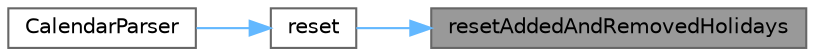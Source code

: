 digraph "resetAddedAndRemovedHolidays"
{
 // INTERACTIVE_SVG=YES
 // LATEX_PDF_SIZE
  bgcolor="transparent";
  edge [fontname=Helvetica,fontsize=10,labelfontname=Helvetica,labelfontsize=10];
  node [fontname=Helvetica,fontsize=10,shape=box,height=0.2,width=0.4];
  rankdir="RL";
  Node1 [label="resetAddedAndRemovedHolidays",height=0.2,width=0.4,color="gray40", fillcolor="grey60", style="filled", fontcolor="black",tooltip=" "];
  Node1 -> Node2 [dir="back",color="steelblue1",style="solid"];
  Node2 [label="reset",height=0.2,width=0.4,color="grey40", fillcolor="white", style="filled",URL="$classore_1_1data_1_1_calendar_parser.html#ad20897c5c8bd47f5d4005989bead0e55",tooltip=" "];
  Node2 -> Node3 [dir="back",color="steelblue1",style="solid"];
  Node3 [label="CalendarParser",height=0.2,width=0.4,color="grey40", fillcolor="white", style="filled",URL="$classore_1_1data_1_1_calendar_parser.html#ad7a6689aea7e615b415e45f54cf94a72",tooltip=" "];
}
